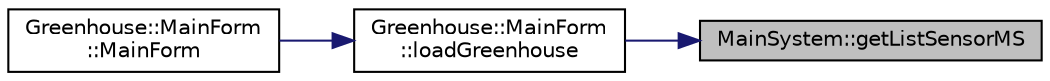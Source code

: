 digraph "MainSystem::getListSensorMS"
{
 // LATEX_PDF_SIZE
  edge [fontname="Helvetica",fontsize="10",labelfontname="Helvetica",labelfontsize="10"];
  node [fontname="Helvetica",fontsize="10",shape=record];
  rankdir="RL";
  Node1 [label="MainSystem::getListSensorMS",height=0.2,width=0.4,color="black", fillcolor="grey75", style="filled", fontcolor="black",tooltip=" "];
  Node1 -> Node2 [dir="back",color="midnightblue",fontsize="10",style="solid",fontname="Helvetica"];
  Node2 [label="Greenhouse::MainForm\l::loadGreenhouse",height=0.2,width=0.4,color="black", fillcolor="white", style="filled",URL="$class_greenhouse_1_1_main_form.html#a3651b7966b810141c9f1d7b3a55e7f62",tooltip=" "];
  Node2 -> Node3 [dir="back",color="midnightblue",fontsize="10",style="solid",fontname="Helvetica"];
  Node3 [label="Greenhouse::MainForm\l::MainForm",height=0.2,width=0.4,color="black", fillcolor="white", style="filled",URL="$class_greenhouse_1_1_main_form.html#a5502e54703f86e37f266a9dbd2950bb6",tooltip=" "];
}

